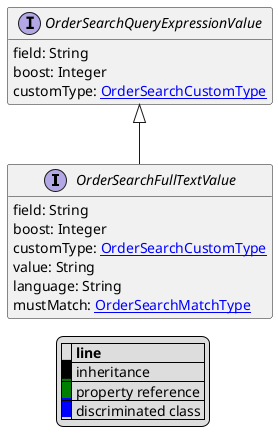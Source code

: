 @startuml

hide empty fields
hide empty methods
legend
|= |= line |
|<back:black>   </back>| inheritance |
|<back:green>   </back>| property reference |
|<back:blue>   </back>| discriminated class |
endlegend
interface OrderSearchFullTextValue [[OrderSearchFullTextValue.svg]] extends OrderSearchQueryExpressionValue {
    field: String
    boost: Integer
    customType: [[OrderSearchCustomType.svg OrderSearchCustomType]]
    value: String
    language: String
    mustMatch: [[OrderSearchMatchType.svg OrderSearchMatchType]]
}
interface OrderSearchQueryExpressionValue [[OrderSearchQueryExpressionValue.svg]]  {
    field: String
    boost: Integer
    customType: [[OrderSearchCustomType.svg OrderSearchCustomType]]
}





@enduml
